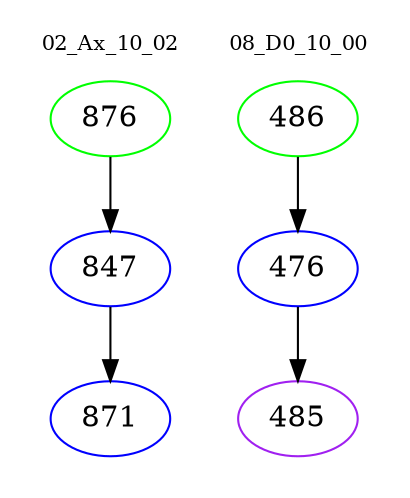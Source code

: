 digraph{
subgraph cluster_0 {
color = white
label = "02_Ax_10_02";
fontsize=10;
T0_876 [label="876", color="green"]
T0_876 -> T0_847 [color="black"]
T0_847 [label="847", color="blue"]
T0_847 -> T0_871 [color="black"]
T0_871 [label="871", color="blue"]
}
subgraph cluster_1 {
color = white
label = "08_D0_10_00";
fontsize=10;
T1_486 [label="486", color="green"]
T1_486 -> T1_476 [color="black"]
T1_476 [label="476", color="blue"]
T1_476 -> T1_485 [color="black"]
T1_485 [label="485", color="purple"]
}
}
